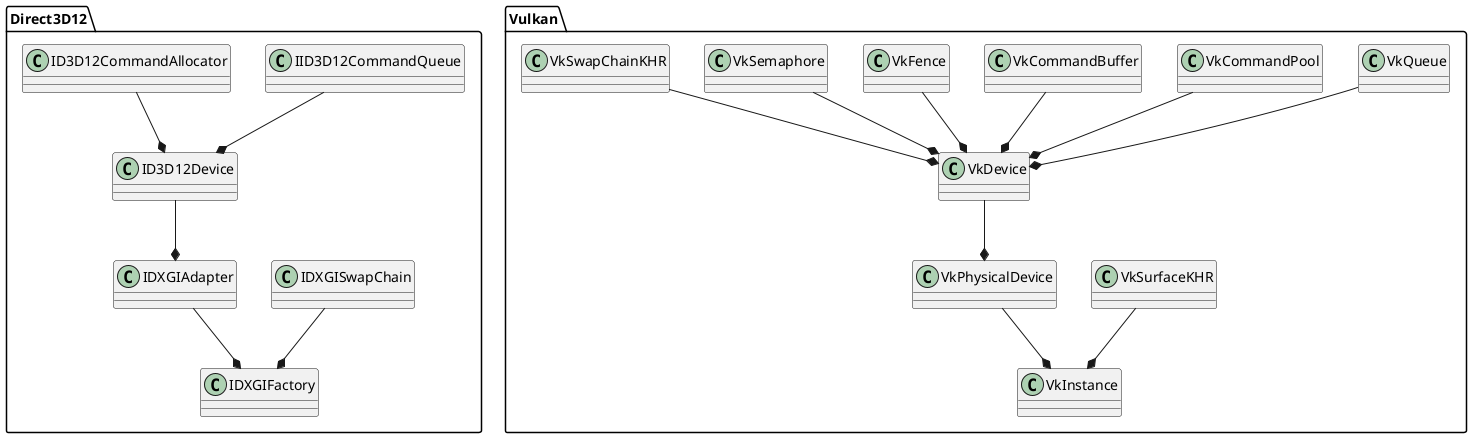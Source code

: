 @startuml
package Direct3D12
{
    class IDXGIFactory
    class IDXGIAdapter
    class ID3D12Device

    IDXGIAdapter --* IDXGIFactory
    ID3D12Device --* IDXGIAdapter
    IID3D12CommandQueue --* ID3D12Device
    IDXGISwapChain --* IDXGIFactory
    ID3D12CommandAllocator --* ID3D12Device
}

package Vulkan
{
    class VkInstance
    class VkPhysicalDevice
    class VkDevice
    class VkQueue

    VkPhysicalDevice --* VkInstance
    VkDevice --* VkPhysicalDevice
    VkQueue --* VkDevice
    VkCommandPool --* VkDevice
    VkCommandBuffer --* VkDevice
    VkFence --* VkDevice
    VkSemaphore --* VkDevice
    VkSurfaceKHR --* VkInstance
    VkSwapChainKHR --* VkDevice
}
@enduml
